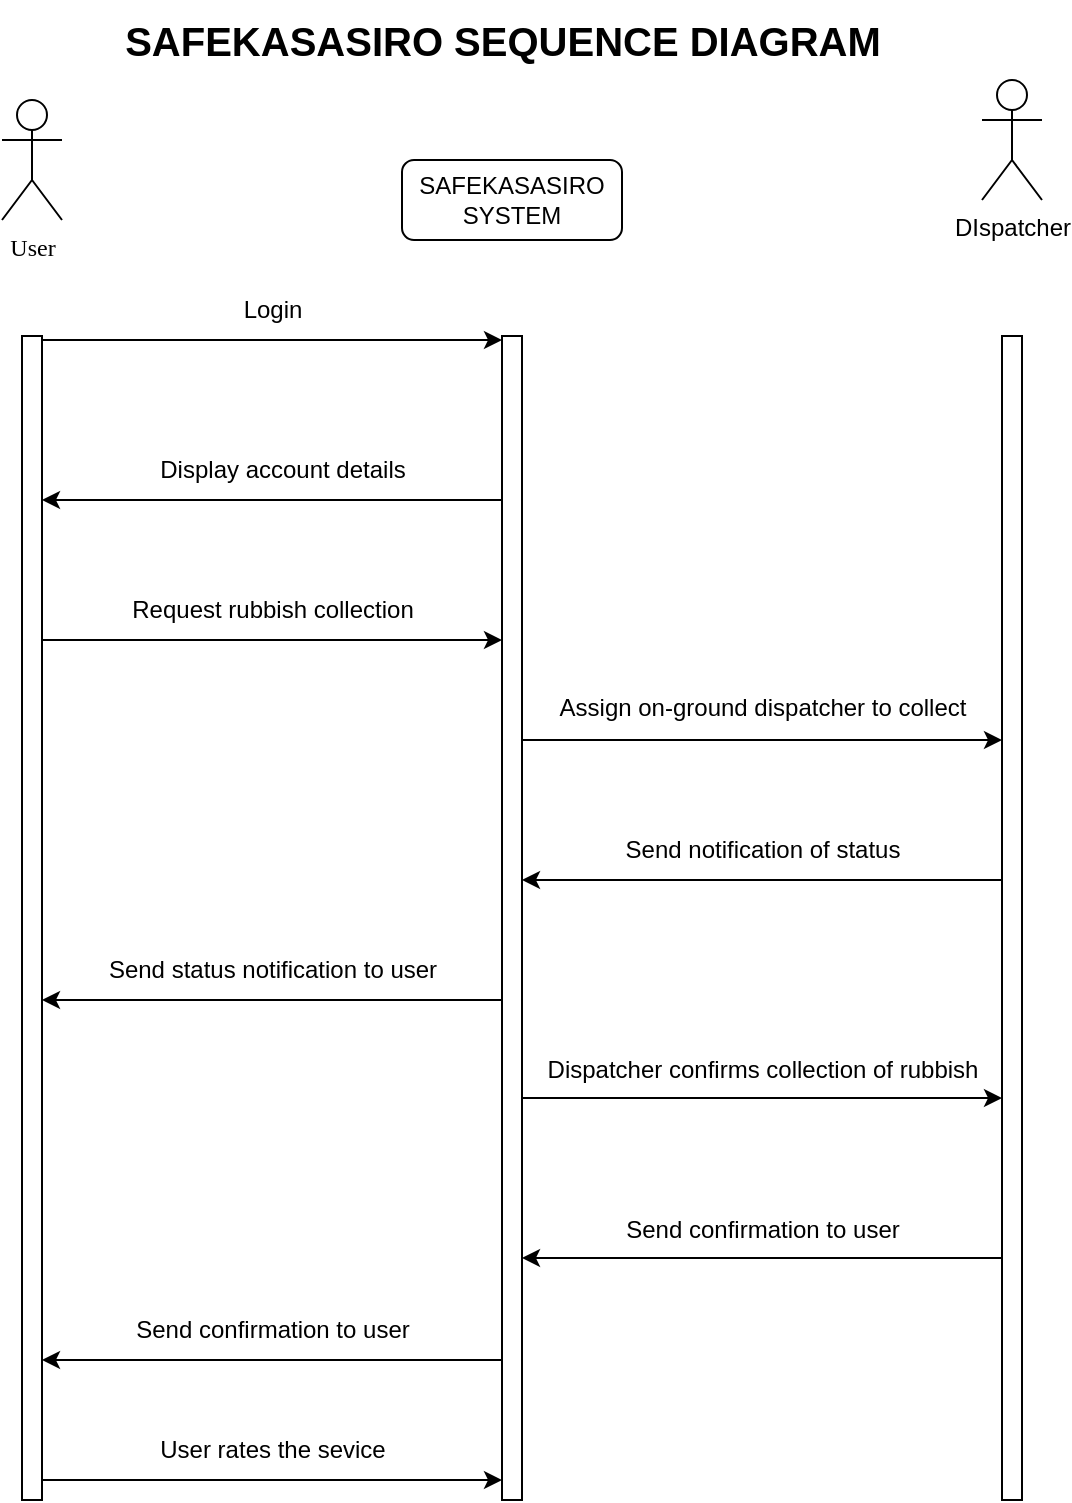 <mxfile version="24.7.17">
  <diagram name="Page-1" id="acsbL7JASMrRTYuctGgO">
    <mxGraphModel grid="1" page="1" gridSize="10" guides="1" tooltips="1" connect="1" arrows="1" fold="1" pageScale="1" pageWidth="850" pageHeight="1100" math="0" shadow="0">
      <root>
        <mxCell id="0" />
        <mxCell id="1" parent="0" />
        <mxCell id="Bq7FcE38kekh25CNx1w1-1" value="&lt;font face=&quot;Lucida Console&quot;&gt;User&lt;/font&gt;" style="shape=umlActor;verticalLabelPosition=bottom;verticalAlign=top;html=1;outlineConnect=0;hachureGap=4;fontFamily=Architects Daughter;fontSource=https%3A%2F%2Ffonts.googleapis.com%2Fcss%3Ffamily%3DArchitects%2BDaughter;" vertex="1" parent="1">
          <mxGeometry x="150" y="60" width="30" height="60" as="geometry" />
        </mxCell>
        <mxCell id="Bq7FcE38kekh25CNx1w1-2" value="SAFEKASASIRO SYSTEM" style="rounded=1;whiteSpace=wrap;html=1;" vertex="1" parent="1">
          <mxGeometry x="350" y="90" width="110" height="40" as="geometry" />
        </mxCell>
        <mxCell id="Bq7FcE38kekh25CNx1w1-5" value="" style="html=1;points=[[0,0,0,0,5],[0,1,0,0,-5],[1,0,0,0,5],[1,1,0,0,-5]];perimeter=orthogonalPerimeter;outlineConnect=0;targetShapes=umlLifeline;portConstraint=eastwest;newEdgeStyle={&quot;curved&quot;:0,&quot;rounded&quot;:0};" vertex="1" parent="1">
          <mxGeometry x="160" y="178" width="10" height="582" as="geometry" />
        </mxCell>
        <mxCell id="Bq7FcE38kekh25CNx1w1-6" value="" style="html=1;points=[[0,0,0,0,5],[0,1,0,0,-5],[1,0,0,0,5],[1,1,0,0,-5]];perimeter=orthogonalPerimeter;outlineConnect=0;targetShapes=umlLifeline;portConstraint=eastwest;newEdgeStyle={&quot;curved&quot;:0,&quot;rounded&quot;:0};" vertex="1" parent="1">
          <mxGeometry x="400" y="178" width="10" height="582" as="geometry" />
        </mxCell>
        <mxCell id="Bq7FcE38kekh25CNx1w1-8" value="" style="endArrow=classic;html=1;rounded=0;" edge="1" parent="1">
          <mxGeometry width="50" height="50" relative="1" as="geometry">
            <mxPoint x="170" y="180" as="sourcePoint" />
            <mxPoint x="400" y="180" as="targetPoint" />
          </mxGeometry>
        </mxCell>
        <mxCell id="Bq7FcE38kekh25CNx1w1-11" value="" style="endArrow=classic;html=1;rounded=0;" edge="1" parent="1">
          <mxGeometry width="50" height="50" relative="1" as="geometry">
            <mxPoint x="400" y="260" as="sourcePoint" />
            <mxPoint x="170" y="260" as="targetPoint" />
          </mxGeometry>
        </mxCell>
        <mxCell id="Bq7FcE38kekh25CNx1w1-13" value="Login" style="text;html=1;align=center;verticalAlign=middle;resizable=0;points=[];autosize=1;strokeColor=none;fillColor=none;" vertex="1" parent="1">
          <mxGeometry x="260" y="150" width="50" height="30" as="geometry" />
        </mxCell>
        <mxCell id="Bq7FcE38kekh25CNx1w1-16" value="Display account details" style="text;html=1;align=center;verticalAlign=middle;resizable=0;points=[];autosize=1;strokeColor=none;fillColor=none;" vertex="1" parent="1">
          <mxGeometry x="215" y="230" width="150" height="30" as="geometry" />
        </mxCell>
        <mxCell id="Bq7FcE38kekh25CNx1w1-17" value="" style="endArrow=classic;html=1;rounded=0;" edge="1" parent="1">
          <mxGeometry width="50" height="50" relative="1" as="geometry">
            <mxPoint x="170" y="330" as="sourcePoint" />
            <mxPoint x="400" y="330" as="targetPoint" />
            <Array as="points">
              <mxPoint x="360" y="330" />
            </Array>
          </mxGeometry>
        </mxCell>
        <mxCell id="Bq7FcE38kekh25CNx1w1-18" value="Request rubbish collection" style="text;html=1;align=center;verticalAlign=middle;resizable=0;points=[];autosize=1;strokeColor=none;fillColor=none;" vertex="1" parent="1">
          <mxGeometry x="205" y="300" width="160" height="30" as="geometry" />
        </mxCell>
        <mxCell id="Bq7FcE38kekh25CNx1w1-30" value="" style="endArrow=classic;html=1;rounded=0;" edge="1" parent="1">
          <mxGeometry width="50" height="50" relative="1" as="geometry">
            <mxPoint x="400" y="510" as="sourcePoint" />
            <mxPoint x="170" y="510" as="targetPoint" />
          </mxGeometry>
        </mxCell>
        <mxCell id="b6ifalgiwZSf533ZK-6y-1" value="DIspatcher" style="shape=umlActor;verticalLabelPosition=bottom;verticalAlign=top;html=1;outlineConnect=0;" vertex="1" parent="1">
          <mxGeometry x="640" y="50" width="30" height="60" as="geometry" />
        </mxCell>
        <mxCell id="b6ifalgiwZSf533ZK-6y-23" value="&lt;font style=&quot;font-size: 20px;&quot;&gt;&lt;b&gt;SAFEKASASIRO SEQUENCE DIAGRAM&lt;/b&gt;&lt;/font&gt;" style="text;html=1;align=center;verticalAlign=middle;resizable=0;points=[];autosize=1;strokeColor=none;fillColor=none;" vertex="1" parent="1">
          <mxGeometry x="200" y="10" width="400" height="40" as="geometry" />
        </mxCell>
        <mxCell id="dSddNWUcvf2MnWK6Efac-3" value="" style="html=1;points=[[0,0,0,0,5],[0,1,0,0,-5],[1,0,0,0,5],[1,1,0,0,-5]];perimeter=orthogonalPerimeter;outlineConnect=0;targetShapes=umlLifeline;portConstraint=eastwest;newEdgeStyle={&quot;curved&quot;:0,&quot;rounded&quot;:0};" vertex="1" parent="1">
          <mxGeometry x="650" y="178" width="10" height="582" as="geometry" />
        </mxCell>
        <mxCell id="dSddNWUcvf2MnWK6Efac-4" value="" style="endArrow=classic;html=1;rounded=0;" edge="1" parent="1" target="dSddNWUcvf2MnWK6Efac-3">
          <mxGeometry width="50" height="50" relative="1" as="geometry">
            <mxPoint x="410" y="380" as="sourcePoint" />
            <mxPoint x="640" y="380" as="targetPoint" />
          </mxGeometry>
        </mxCell>
        <mxCell id="dSddNWUcvf2MnWK6Efac-5" value="Assign on-ground dispatcher to collect" style="text;html=1;align=center;verticalAlign=middle;resizable=0;points=[];autosize=1;strokeColor=none;fillColor=none;" vertex="1" parent="1">
          <mxGeometry x="415" y="349" width="230" height="30" as="geometry" />
        </mxCell>
        <mxCell id="dSddNWUcvf2MnWK6Efac-6" value="Send notification of status" style="text;html=1;align=center;verticalAlign=middle;resizable=0;points=[];autosize=1;strokeColor=none;fillColor=none;" vertex="1" parent="1">
          <mxGeometry x="450" y="420" width="160" height="30" as="geometry" />
        </mxCell>
        <mxCell id="dSddNWUcvf2MnWK6Efac-7" value="" style="endArrow=classic;html=1;rounded=0;" edge="1" parent="1" source="dSddNWUcvf2MnWK6Efac-3" target="Bq7FcE38kekh25CNx1w1-6">
          <mxGeometry width="50" height="50" relative="1" as="geometry">
            <mxPoint x="565" y="470" as="sourcePoint" />
            <mxPoint x="440" y="460" as="targetPoint" />
            <Array as="points">
              <mxPoint x="530" y="450" />
            </Array>
          </mxGeometry>
        </mxCell>
        <mxCell id="dSddNWUcvf2MnWK6Efac-8" value="Send status notification to user" style="text;html=1;align=center;verticalAlign=middle;resizable=0;points=[];autosize=1;strokeColor=none;fillColor=none;" vertex="1" parent="1">
          <mxGeometry x="190" y="480" width="190" height="30" as="geometry" />
        </mxCell>
        <mxCell id="dSddNWUcvf2MnWK6Efac-10" value="" style="endArrow=classic;html=1;rounded=0;" edge="1" parent="1">
          <mxGeometry width="50" height="50" relative="1" as="geometry">
            <mxPoint x="410" y="559" as="sourcePoint" />
            <mxPoint x="650" y="559" as="targetPoint" />
          </mxGeometry>
        </mxCell>
        <mxCell id="dSddNWUcvf2MnWK6Efac-11" value="Dispatcher confirms collection of rubbish" style="text;html=1;align=center;verticalAlign=middle;resizable=0;points=[];autosize=1;strokeColor=none;fillColor=none;" vertex="1" parent="1">
          <mxGeometry x="410" y="530" width="240" height="30" as="geometry" />
        </mxCell>
        <mxCell id="dSddNWUcvf2MnWK6Efac-12" value="Send confirmation to user" style="text;html=1;align=center;verticalAlign=middle;resizable=0;points=[];autosize=1;strokeColor=none;fillColor=none;" vertex="1" parent="1">
          <mxGeometry x="450" y="610" width="160" height="30" as="geometry" />
        </mxCell>
        <mxCell id="dSddNWUcvf2MnWK6Efac-13" value="" style="endArrow=classic;html=1;rounded=0;" edge="1" parent="1">
          <mxGeometry width="50" height="50" relative="1" as="geometry">
            <mxPoint x="650" y="639" as="sourcePoint" />
            <mxPoint x="410" y="639" as="targetPoint" />
          </mxGeometry>
        </mxCell>
        <mxCell id="dSddNWUcvf2MnWK6Efac-14" value="Send confirmation to user" style="text;html=1;align=center;verticalAlign=middle;resizable=0;points=[];autosize=1;strokeColor=none;fillColor=none;" vertex="1" parent="1">
          <mxGeometry x="205" y="660" width="160" height="30" as="geometry" />
        </mxCell>
        <mxCell id="dSddNWUcvf2MnWK6Efac-15" value="" style="endArrow=classic;html=1;rounded=0;" edge="1" parent="1" target="Bq7FcE38kekh25CNx1w1-5">
          <mxGeometry width="50" height="50" relative="1" as="geometry">
            <mxPoint x="400" y="690" as="sourcePoint" />
            <mxPoint x="180" y="689" as="targetPoint" />
          </mxGeometry>
        </mxCell>
        <mxCell id="dSddNWUcvf2MnWK6Efac-16" value="" style="endArrow=classic;html=1;rounded=0;" edge="1" parent="1">
          <mxGeometry width="50" height="50" relative="1" as="geometry">
            <mxPoint x="170" y="750" as="sourcePoint" />
            <mxPoint x="400" y="750" as="targetPoint" />
            <Array as="points">
              <mxPoint x="360" y="750" />
            </Array>
          </mxGeometry>
        </mxCell>
        <mxCell id="dSddNWUcvf2MnWK6Efac-17" value="User rates the sevice" style="text;html=1;align=center;verticalAlign=middle;resizable=0;points=[];autosize=1;strokeColor=none;fillColor=none;" vertex="1" parent="1">
          <mxGeometry x="215" y="720" width="140" height="30" as="geometry" />
        </mxCell>
      </root>
    </mxGraphModel>
  </diagram>
</mxfile>
